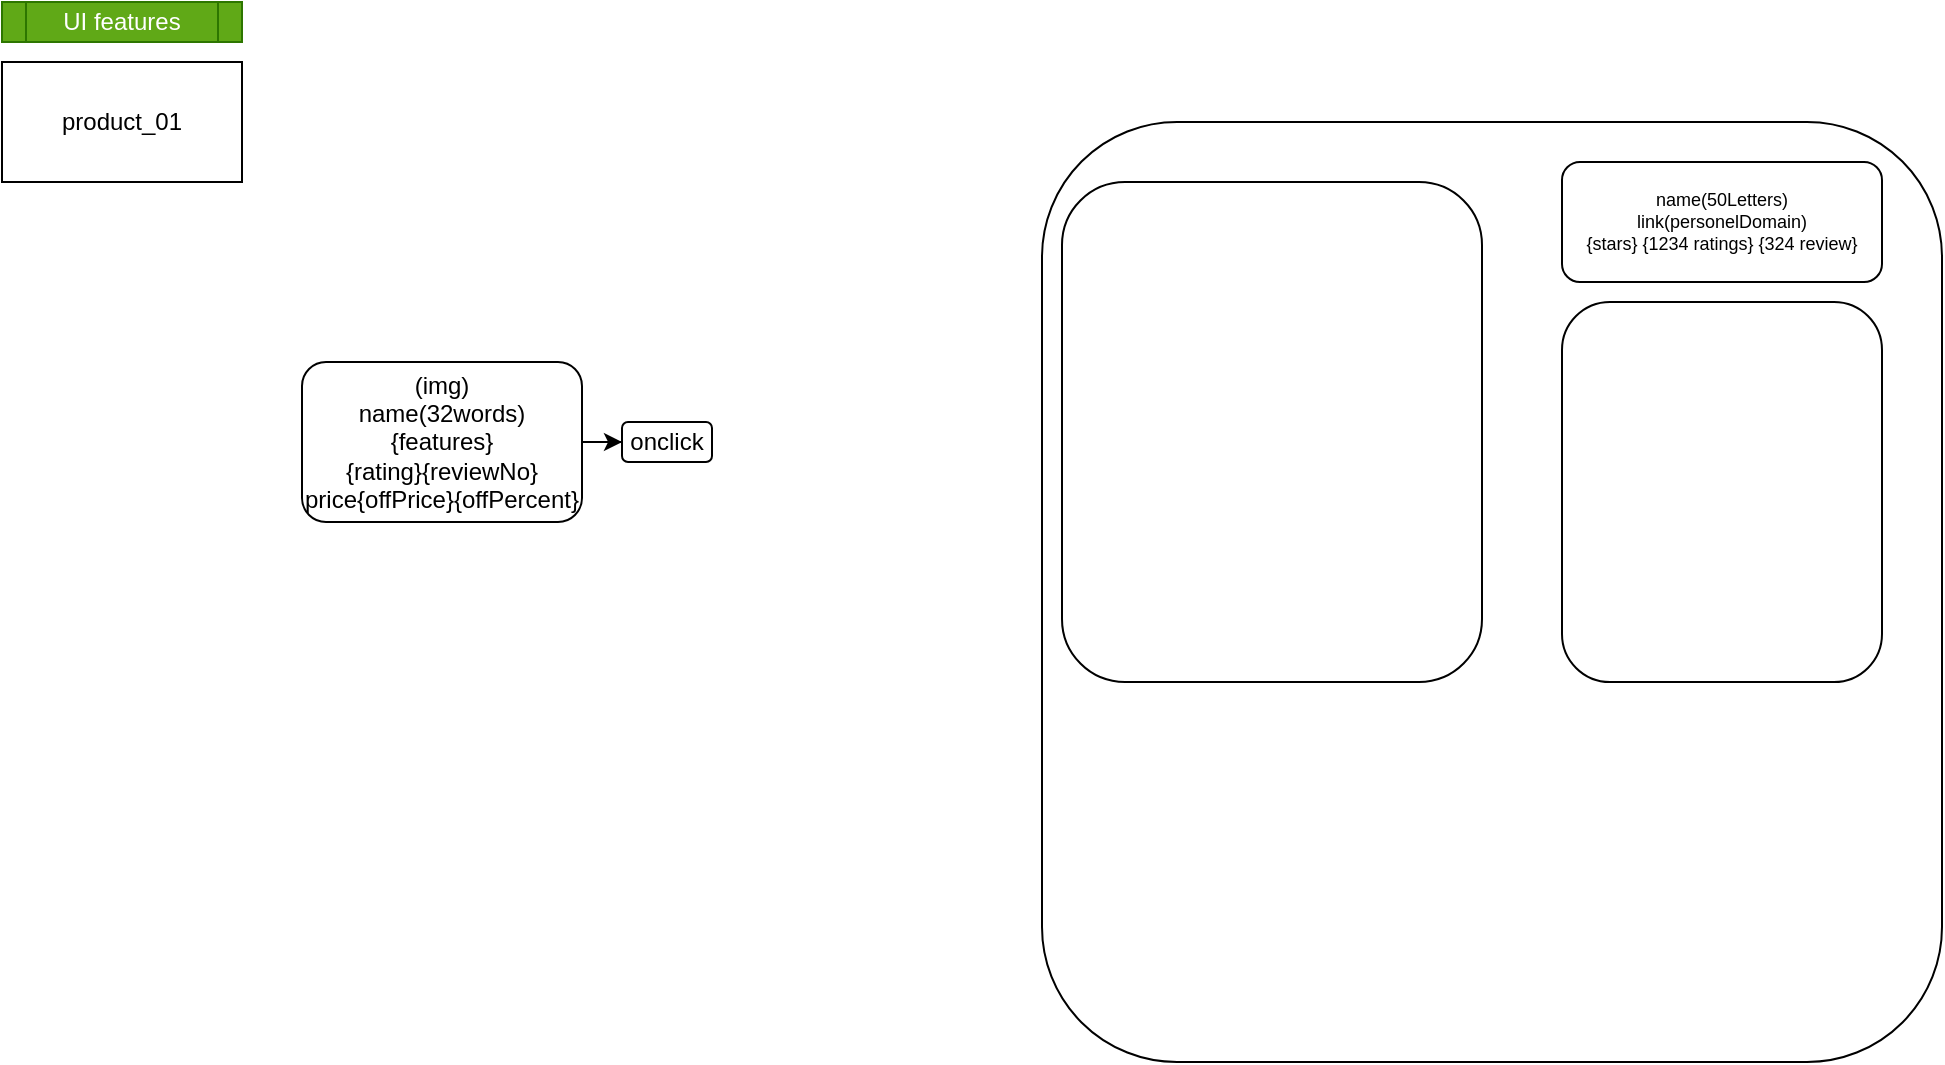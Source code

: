 <mxfile version="20.8.0" type="github">
  <diagram id="0Up1hGtttjpqdvLqP0wH" name="Page-1">
    <mxGraphModel dx="880" dy="460" grid="1" gridSize="10" guides="1" tooltips="1" connect="1" arrows="1" fold="1" page="1" pageScale="1" pageWidth="850" pageHeight="1100" math="0" shadow="0">
      <root>
        <mxCell id="0" />
        <mxCell id="1" parent="0" />
        <mxCell id="1N2BxEW2o6z4Im9ej5pz-1" value="product_01" style="rounded=0;whiteSpace=wrap;html=1;" vertex="1" parent="1">
          <mxGeometry y="30" width="120" height="60" as="geometry" />
        </mxCell>
        <mxCell id="1N2BxEW2o6z4Im9ej5pz-22" style="edgeStyle=orthogonalEdgeStyle;rounded=0;orthogonalLoop=1;jettySize=auto;html=1;entryX=0;entryY=0.5;entryDx=0;entryDy=0;" edge="1" parent="1" source="1N2BxEW2o6z4Im9ej5pz-4" target="1N2BxEW2o6z4Im9ej5pz-17">
          <mxGeometry relative="1" as="geometry" />
        </mxCell>
        <mxCell id="1N2BxEW2o6z4Im9ej5pz-4" value="(img)&lt;br&gt;name(32words)&lt;br&gt;{features}&lt;br&gt;{rating}{reviewNo}&lt;br&gt;price{offPrice}{offPercent}&lt;br&gt;" style="rounded=1;whiteSpace=wrap;html=1;" vertex="1" parent="1">
          <mxGeometry x="150" y="180" width="140" height="80" as="geometry" />
        </mxCell>
        <mxCell id="1N2BxEW2o6z4Im9ej5pz-16" value="UI features" style="shape=process;whiteSpace=wrap;html=1;backgroundOutline=1;fillColor=#60a917;fontColor=#ffffff;strokeColor=#2D7600;" vertex="1" parent="1">
          <mxGeometry width="120" height="20" as="geometry" />
        </mxCell>
        <mxCell id="1N2BxEW2o6z4Im9ej5pz-17" value="onclick" style="rounded=1;whiteSpace=wrap;html=1;" vertex="1" parent="1">
          <mxGeometry x="310" y="210" width="45" height="20" as="geometry" />
        </mxCell>
        <mxCell id="1N2BxEW2o6z4Im9ej5pz-23" value="" style="rounded=1;whiteSpace=wrap;html=1;" vertex="1" parent="1">
          <mxGeometry x="520" y="60" width="450" height="470" as="geometry" />
        </mxCell>
        <mxCell id="1N2BxEW2o6z4Im9ej5pz-26" value="" style="rounded=1;whiteSpace=wrap;html=1;" vertex="1" parent="1">
          <mxGeometry x="530" y="90" width="210" height="250" as="geometry" />
        </mxCell>
        <mxCell id="1N2BxEW2o6z4Im9ej5pz-28" value="name(50Letters)&lt;br&gt;link(personelDomain)&lt;br&gt;{stars} {1234 ratings} {324 review}" style="rounded=1;whiteSpace=wrap;html=1;fontSize=9;" vertex="1" parent="1">
          <mxGeometry x="780" y="80" width="160" height="60" as="geometry" />
        </mxCell>
        <mxCell id="1N2BxEW2o6z4Im9ej5pz-29" value="" style="rounded=1;whiteSpace=wrap;html=1;fontSize=9;" vertex="1" parent="1">
          <mxGeometry x="780" y="150" width="160" height="190" as="geometry" />
        </mxCell>
      </root>
    </mxGraphModel>
  </diagram>
</mxfile>
